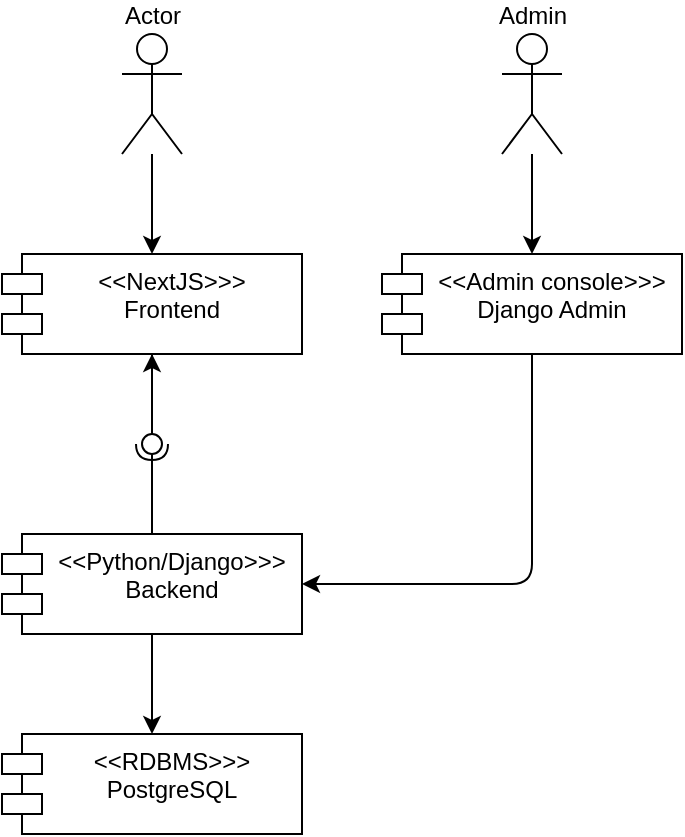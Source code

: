 <mxfile version="24.1.0" type="device" pages="3">
  <diagram id="ngiz5FAq03lPU741cDY8" name="Architecture">
    <mxGraphModel dx="1114" dy="663" grid="1" gridSize="10" guides="1" tooltips="1" connect="1" arrows="1" fold="1" page="1" pageScale="1" pageWidth="850" pageHeight="1100" math="0" shadow="0">
      <root>
        <mxCell id="0" />
        <mxCell id="1" parent="0" />
        <mxCell id="2" value="&lt;&lt;NextJS&gt;&gt;&gt;&#xa;Frontend" style="shape=module;align=left;spacingLeft=20;align=center;verticalAlign=top;" parent="1" vertex="1">
          <mxGeometry x="330" y="320" width="150" height="50" as="geometry" />
        </mxCell>
        <mxCell id="5" style="edgeStyle=none;html=1;" parent="1" source="3" target="4" edge="1">
          <mxGeometry relative="1" as="geometry" />
        </mxCell>
        <mxCell id="17" value="" style="edgeStyle=none;html=1;" parent="1" source="3" target="2" edge="1">
          <mxGeometry relative="1" as="geometry" />
        </mxCell>
        <mxCell id="3" value="&lt;&lt;Python/Django&gt;&gt;&gt;&#xa;Backend" style="shape=module;align=left;spacingLeft=20;align=center;verticalAlign=top;" parent="1" vertex="1">
          <mxGeometry x="330" y="460" width="150" height="50" as="geometry" />
        </mxCell>
        <mxCell id="4" value="&lt;&lt;RDBMS&gt;&gt;&gt;&#xa;PostgreSQL" style="shape=module;align=left;spacingLeft=20;align=center;verticalAlign=top;" parent="1" vertex="1">
          <mxGeometry x="330" y="560" width="150" height="50" as="geometry" />
        </mxCell>
        <mxCell id="8" style="edgeStyle=none;html=1;entryX=0.5;entryY=0;entryDx=0;entryDy=0;" parent="1" source="7" target="2" edge="1">
          <mxGeometry relative="1" as="geometry" />
        </mxCell>
        <mxCell id="7" value="Actor" style="shape=umlActor;verticalLabelPosition=top;verticalAlign=bottom;html=1;labelPosition=center;align=center;" parent="1" vertex="1">
          <mxGeometry x="390" y="210" width="30" height="60" as="geometry" />
        </mxCell>
        <mxCell id="10" style="edgeStyle=orthogonalEdgeStyle;html=1;entryX=0.5;entryY=0;entryDx=0;entryDy=0;" parent="1" source="9" target="12" edge="1">
          <mxGeometry relative="1" as="geometry">
            <mxPoint x="550" y="370" as="targetPoint" />
          </mxGeometry>
        </mxCell>
        <mxCell id="9" value="Admin" style="shape=umlActor;verticalLabelPosition=top;verticalAlign=bottom;html=1;labelPosition=center;align=center;" parent="1" vertex="1">
          <mxGeometry x="580" y="210" width="30" height="60" as="geometry" />
        </mxCell>
        <mxCell id="13" style="edgeStyle=orthogonalEdgeStyle;html=1;entryX=1;entryY=0.5;entryDx=0;entryDy=0;exitX=0.5;exitY=1;exitDx=0;exitDy=0;" parent="1" source="12" target="3" edge="1">
          <mxGeometry relative="1" as="geometry" />
        </mxCell>
        <mxCell id="12" value="&lt;&lt;Admin console&gt;&gt;&gt;&#xa;Django Admin" style="shape=module;align=left;spacingLeft=20;align=center;verticalAlign=top;" parent="1" vertex="1">
          <mxGeometry x="520" y="320" width="150" height="50" as="geometry" />
        </mxCell>
        <mxCell id="14" value="" style="rounded=0;orthogonalLoop=1;jettySize=auto;html=1;endArrow=none;endFill=0;sketch=0;sourcePerimeterSpacing=0;targetPerimeterSpacing=0;exitX=0.5;exitY=1;exitDx=0;exitDy=0;" parent="1" source="2" target="16" edge="1">
          <mxGeometry relative="1" as="geometry">
            <mxPoint x="430" y="435" as="sourcePoint" />
          </mxGeometry>
        </mxCell>
        <mxCell id="15" value="" style="rounded=0;orthogonalLoop=1;jettySize=auto;html=1;endArrow=halfCircle;endFill=0;entryX=0.5;entryY=0.5;endSize=6;strokeWidth=1;sketch=0;exitX=0.5;exitY=0;exitDx=0;exitDy=0;" parent="1" source="3" target="16" edge="1">
          <mxGeometry relative="1" as="geometry">
            <mxPoint x="470" y="435" as="sourcePoint" />
          </mxGeometry>
        </mxCell>
        <mxCell id="16" value="" style="ellipse;whiteSpace=wrap;html=1;align=center;aspect=fixed;resizable=0;points=[];outlineConnect=0;sketch=0;" parent="1" vertex="1">
          <mxGeometry x="400" y="410" width="10" height="10" as="geometry" />
        </mxCell>
      </root>
    </mxGraphModel>
  </diagram>
  <diagram id="CPc_6eoj7wbYRA41_Fh4" name="BPMN">
    <mxGraphModel dx="1066" dy="591" grid="1" gridSize="10" guides="1" tooltips="1" connect="1" arrows="1" fold="1" page="1" pageScale="1" pageWidth="1169" pageHeight="827" math="0" shadow="0">
      <root>
        <mxCell id="0" />
        <mxCell id="1" parent="0" />
        <mxCell id="n_MsddosQj3UE_YR2wtR-8" value="Processus Projet" style="swimlane;html=1;childLayout=stackLayout;resizeParent=1;resizeParentMax=0;horizontal=1;startSize=20;horizontalStack=0;whiteSpace=wrap;" parent="1" vertex="1">
          <mxGeometry x="40" y="20" width="800" height="380" as="geometry" />
        </mxCell>
        <mxCell id="n_MsddosQj3UE_YR2wtR-9" value="Partenaire" style="swimlane;html=1;startSize=20;horizontal=0;" parent="n_MsddosQj3UE_YR2wtR-8" vertex="1">
          <mxGeometry y="20" width="800" height="120" as="geometry" />
        </mxCell>
        <mxCell id="n_MsddosQj3UE_YR2wtR-5" value="" style="points=[[0.145,0.145,0],[0.5,0,0],[0.855,0.145,0],[1,0.5,0],[0.855,0.855,0],[0.5,1,0],[0.145,0.855,0],[0,0.5,0]];shape=mxgraph.bpmn.event;html=1;verticalLabelPosition=bottom;labelBackgroundColor=#ffffff;verticalAlign=top;align=center;perimeter=ellipsePerimeter;outlineConnect=0;aspect=fixed;outline=standard;symbol=general;" parent="n_MsddosQj3UE_YR2wtR-9" vertex="1">
          <mxGeometry x="40" y="49" width="30" height="30" as="geometry" />
        </mxCell>
        <mxCell id="n_MsddosQj3UE_YR2wtR-6" value="Créer un compte" style="points=[[0.25,0,0],[0.5,0,0],[0.75,0,0],[1,0.25,0],[1,0.5,0],[1,0.75,0],[0.75,1,0],[0.5,1,0],[0.25,1,0],[0,0.75,0],[0,0.5,0],[0,0.25,0]];shape=mxgraph.bpmn.task;whiteSpace=wrap;rectStyle=rounded;size=10;html=1;taskMarker=abstract;" parent="n_MsddosQj3UE_YR2wtR-9" vertex="1">
          <mxGeometry x="90" y="39" width="80" height="50" as="geometry" />
        </mxCell>
        <mxCell id="n_MsddosQj3UE_YR2wtR-7" style="edgeStyle=none;html=1;entryX=0;entryY=0.5;entryDx=0;entryDy=0;entryPerimeter=0;" parent="n_MsddosQj3UE_YR2wtR-9" source="n_MsddosQj3UE_YR2wtR-5" target="n_MsddosQj3UE_YR2wtR-6" edge="1">
          <mxGeometry relative="1" as="geometry" />
        </mxCell>
        <mxCell id="n_MsddosQj3UE_YR2wtR-13" value="Renseigner le profil" style="points=[[0.25,0,0],[0.5,0,0],[0.75,0,0],[1,0.25,0],[1,0.5,0],[1,0.75,0],[0.75,1,0],[0.5,1,0],[0.25,1,0],[0,0.75,0],[0,0.5,0],[0,0.25,0]];shape=mxgraph.bpmn.task;whiteSpace=wrap;rectStyle=rounded;size=10;html=1;taskMarker=abstract;" parent="n_MsddosQj3UE_YR2wtR-9" vertex="1">
          <mxGeometry x="200" y="39" width="80" height="50" as="geometry" />
        </mxCell>
        <mxCell id="n_MsddosQj3UE_YR2wtR-14" value="" style="edgeStyle=none;html=1;" parent="n_MsddosQj3UE_YR2wtR-9" source="n_MsddosQj3UE_YR2wtR-6" target="n_MsddosQj3UE_YR2wtR-13" edge="1">
          <mxGeometry relative="1" as="geometry" />
        </mxCell>
        <mxCell id="n_MsddosQj3UE_YR2wtR-17" value="Créer et valider un projet" style="points=[[0.25,0,0],[0.5,0,0],[0.75,0,0],[1,0.25,0],[1,0.5,0],[1,0.75,0],[0.75,1,0],[0.5,1,0],[0.25,1,0],[0,0.75,0],[0,0.5,0],[0,0.25,0]];shape=mxgraph.bpmn.task;whiteSpace=wrap;rectStyle=rounded;size=10;html=1;taskMarker=abstract;" parent="n_MsddosQj3UE_YR2wtR-9" vertex="1">
          <mxGeometry x="320" y="39" width="80" height="50" as="geometry" />
        </mxCell>
        <mxCell id="n_MsddosQj3UE_YR2wtR-18" value="" style="edgeStyle=none;html=1;" parent="n_MsddosQj3UE_YR2wtR-9" target="n_MsddosQj3UE_YR2wtR-17" edge="1">
          <mxGeometry relative="1" as="geometry">
            <mxPoint x="280" y="64" as="sourcePoint" />
          </mxGeometry>
        </mxCell>
        <mxCell id="Wr1dtMVGlWVq8GFTovtq-48" value="Examiner le Devis" style="points=[[0.25,0,0],[0.5,0,0],[0.75,0,0],[1,0.25,0],[1,0.5,0],[1,0.75,0],[0.75,1,0],[0.5,1,0],[0.25,1,0],[0,0.75,0],[0,0.5,0],[0,0.25,0]];shape=mxgraph.bpmn.task;whiteSpace=wrap;rectStyle=rounded;size=10;html=1;taskMarker=abstract;" parent="n_MsddosQj3UE_YR2wtR-9" vertex="1">
          <mxGeometry x="440" y="39" width="80" height="50" as="geometry" />
        </mxCell>
        <mxCell id="Wr1dtMVGlWVq8GFTovtq-50" value="Singer la commande" style="points=[[0.25,0,0],[0.5,0,0],[0.75,0,0],[1,0.25,0],[1,0.5,0],[1,0.75,0],[0.75,1,0],[0.5,1,0],[0.25,1,0],[0,0.75,0],[0,0.5,0],[0,0.25,0]];shape=mxgraph.bpmn.task;whiteSpace=wrap;rectStyle=rounded;size=10;html=1;taskMarker=abstract;" parent="n_MsddosQj3UE_YR2wtR-9" vertex="1">
          <mxGeometry x="580" y="39" width="80" height="50" as="geometry" />
        </mxCell>
        <mxCell id="Wr1dtMVGlWVq8GFTovtq-51" value="" style="edgeStyle=orthogonalEdgeStyle;rounded=0;orthogonalLoop=1;jettySize=auto;html=1;" parent="n_MsddosQj3UE_YR2wtR-9" source="Wr1dtMVGlWVq8GFTovtq-48" target="Wr1dtMVGlWVq8GFTovtq-50" edge="1">
          <mxGeometry relative="1" as="geometry" />
        </mxCell>
        <mxCell id="n_MsddosQj3UE_YR2wtR-10" value="Encadrant" style="swimlane;html=1;startSize=20;horizontal=0;" parent="n_MsddosQj3UE_YR2wtR-8" vertex="1">
          <mxGeometry y="140" width="800" height="120" as="geometry" />
        </mxCell>
        <mxCell id="Wr1dtMVGlWVq8GFTovtq-44" value="48H" style="points=[[0.145,0.145,0],[0.5,0,0],[0.855,0.145,0],[1,0.5,0],[0.855,0.855,0],[0.5,1,0],[0.145,0.855,0],[0,0.5,0]];shape=mxgraph.bpmn.event;html=1;verticalLabelPosition=bottom;labelBackgroundColor=#ffffff;verticalAlign=top;align=center;perimeter=ellipsePerimeter;outlineConnect=0;aspect=fixed;outline=catching;symbol=timer;" parent="n_MsddosQj3UE_YR2wtR-10" vertex="1">
          <mxGeometry x="290" y="50" width="20" height="20" as="geometry" />
        </mxCell>
        <mxCell id="Wr1dtMVGlWVq8GFTovtq-45" value="Proposer un Devis" style="points=[[0.25,0,0],[0.5,0,0],[0.75,0,0],[1,0.25,0],[1,0.5,0],[1,0.75,0],[0.75,1,0],[0.5,1,0],[0.25,1,0],[0,0.75,0],[0,0.5,0],[0,0.25,0]];shape=mxgraph.bpmn.task;whiteSpace=wrap;rectStyle=rounded;size=10;html=1;taskMarker=abstract;" parent="n_MsddosQj3UE_YR2wtR-10" vertex="1">
          <mxGeometry x="440" y="40" width="80" height="50" as="geometry" />
        </mxCell>
        <mxCell id="Wr1dtMVGlWVq8GFTovtq-53" value="Affection des apprenants" style="points=[[0.25,0,0],[0.5,0,0],[0.75,0,0],[1,0.25,0],[1,0.5,0],[1,0.75,0],[0.75,1,0],[0.5,1,0],[0.25,1,0],[0,0.75,0],[0,0.5,0],[0,0.25,0]];shape=mxgraph.bpmn.task;whiteSpace=wrap;rectStyle=rounded;size=10;html=1;taskMarker=abstract;" parent="n_MsddosQj3UE_YR2wtR-10" vertex="1">
          <mxGeometry x="580" y="40" width="80" height="50" as="geometry" />
        </mxCell>
        <mxCell id="n_MsddosQj3UE_YR2wtR-11" value="Apprenant" style="swimlane;html=1;startSize=20;horizontal=0;" parent="n_MsddosQj3UE_YR2wtR-8" vertex="1">
          <mxGeometry y="260" width="800" height="120" as="geometry" />
        </mxCell>
        <mxCell id="n_MsddosQj3UE_YR2wtR-22" value="Renseigner le profil" style="points=[[0.25,0,0],[0.5,0,0],[0.75,0,0],[1,0.25,0],[1,0.5,0],[1,0.75,0],[0.75,1,0],[0.5,1,0],[0.25,1,0],[0,0.75,0],[0,0.5,0],[0,0.25,0]];shape=mxgraph.bpmn.task;whiteSpace=wrap;rectStyle=rounded;size=10;html=1;taskMarker=abstract;" parent="n_MsddosQj3UE_YR2wtR-11" vertex="1">
          <mxGeometry x="580" y="35" width="80" height="50" as="geometry" />
        </mxCell>
        <mxCell id="n_MsddosQj3UE_YR2wtR-20" value="Créer un compte" style="points=[[0.25,0,0],[0.5,0,0],[0.75,0,0],[1,0.25,0],[1,0.5,0],[1,0.75,0],[0.75,1,0],[0.5,1,0],[0.25,1,0],[0,0.75,0],[0,0.5,0],[0,0.25,0]];shape=mxgraph.bpmn.task;whiteSpace=wrap;rectStyle=rounded;size=10;html=1;taskMarker=abstract;" parent="n_MsddosQj3UE_YR2wtR-11" vertex="1">
          <mxGeometry x="440" y="35" width="80" height="50" as="geometry" />
        </mxCell>
        <mxCell id="n_MsddosQj3UE_YR2wtR-23" value="" style="edgeStyle=none;html=1;" parent="n_MsddosQj3UE_YR2wtR-11" source="n_MsddosQj3UE_YR2wtR-20" target="n_MsddosQj3UE_YR2wtR-22" edge="1">
          <mxGeometry relative="1" as="geometry" />
        </mxCell>
        <mxCell id="n_MsddosQj3UE_YR2wtR-19" value="" style="points=[[0.145,0.145,0],[0.5,0,0],[0.855,0.145,0],[1,0.5,0],[0.855,0.855,0],[0.5,1,0],[0.145,0.855,0],[0,0.5,0]];shape=mxgraph.bpmn.event;html=1;verticalLabelPosition=bottom;labelBackgroundColor=#ffffff;verticalAlign=top;align=center;perimeter=ellipsePerimeter;outlineConnect=0;aspect=fixed;outline=standard;symbol=general;" parent="n_MsddosQj3UE_YR2wtR-11" vertex="1">
          <mxGeometry x="360" y="45" width="30" height="30" as="geometry" />
        </mxCell>
        <mxCell id="n_MsddosQj3UE_YR2wtR-21" style="edgeStyle=none;html=1;entryX=0;entryY=0.5;entryDx=0;entryDy=0;entryPerimeter=0;" parent="n_MsddosQj3UE_YR2wtR-11" source="n_MsddosQj3UE_YR2wtR-19" target="n_MsddosQj3UE_YR2wtR-20" edge="1">
          <mxGeometry relative="1" as="geometry" />
        </mxCell>
        <mxCell id="Wr1dtMVGlWVq8GFTovtq-60" value="Es que l&#39;apprenant a le droit&amp;nbsp;&lt;div&gt;de choisir le projet sur lequel il travail ?&lt;/div&gt;" style="text;html=1;align=center;verticalAlign=middle;resizable=0;points=[];autosize=1;strokeColor=none;fillColor=none;" parent="n_MsddosQj3UE_YR2wtR-11" vertex="1">
          <mxGeometry x="90" y="20" width="230" height="40" as="geometry" />
        </mxCell>
        <mxCell id="Wr1dtMVGlWVq8GFTovtq-49" value="" style="edgeStyle=orthogonalEdgeStyle;rounded=0;orthogonalLoop=1;jettySize=auto;html=1;" parent="n_MsddosQj3UE_YR2wtR-8" source="Wr1dtMVGlWVq8GFTovtq-45" target="Wr1dtMVGlWVq8GFTovtq-48" edge="1">
          <mxGeometry relative="1" as="geometry" />
        </mxCell>
        <mxCell id="Wr1dtMVGlWVq8GFTovtq-52" value="Autres devis&amp;nbsp;&lt;div&gt;pour comparaison&lt;/div&gt;" style="edgeStyle=orthogonalEdgeStyle;rounded=0;orthogonalLoop=1;jettySize=auto;html=1;entryX=0.75;entryY=0;entryDx=0;entryDy=0;entryPerimeter=0;exitX=0.75;exitY=1;exitDx=0;exitDy=0;exitPerimeter=0;align=left;" parent="n_MsddosQj3UE_YR2wtR-8" source="Wr1dtMVGlWVq8GFTovtq-48" target="Wr1dtMVGlWVq8GFTovtq-45" edge="1">
          <mxGeometry x="0.437" y="10" relative="1" as="geometry">
            <mxPoint as="offset" />
          </mxGeometry>
        </mxCell>
        <mxCell id="Wr1dtMVGlWVq8GFTovtq-54" value="" style="edgeStyle=orthogonalEdgeStyle;rounded=0;orthogonalLoop=1;jettySize=auto;html=1;" parent="n_MsddosQj3UE_YR2wtR-8" source="Wr1dtMVGlWVq8GFTovtq-50" target="Wr1dtMVGlWVq8GFTovtq-53" edge="1">
          <mxGeometry relative="1" as="geometry" />
        </mxCell>
        <mxCell id="Wr1dtMVGlWVq8GFTovtq-57" style="edgeStyle=orthogonalEdgeStyle;rounded=0;orthogonalLoop=1;jettySize=auto;html=1;entryX=0.5;entryY=1;entryDx=0;entryDy=0;entryPerimeter=0;" parent="n_MsddosQj3UE_YR2wtR-8" source="n_MsddosQj3UE_YR2wtR-22" target="Wr1dtMVGlWVq8GFTovtq-53" edge="1">
          <mxGeometry relative="1" as="geometry" />
        </mxCell>
        <mxCell id="Qacf6nXfVp3i9EPjwDTm-1" value="&lt;span data-teams=&quot;true&quot;&gt;Pour les annonces, c’est plus simple, le client saisit son annonce puis la publie. Celle-ci arrive dans un tableau annonce (écran admin), que l’encadrant relie et la publie sur la plateforme.&lt;/span&gt;&lt;div&gt;&lt;span data-teams=&quot;true&quot;&gt;&lt;br&gt;&lt;/span&gt;&lt;/div&gt;&lt;div&gt;&lt;span data-teams=&quot;true&quot;&gt;Soit l’apprenant a souscrit à une formation 4 ou 8 mois directement, l’annonce n’est visible qu’à 3 ou 7 mois. C’est à ce moment là qu’il pourra postuler afin qu’il ne soit pas tenté d’abandonner la formation.&lt;br&gt;&lt;br&gt;&lt;br&gt;Soit l’apprenant souhaite une POE (I/C), il ne pourra postuler qu’aux annonces proposant ce dispositif. L’entreprise partenaire reçoit une notification puis inscrit cet apprenant sur le portail France travail. Si FT accepte, il finance la formation puis versera une subvention à l’entreprise une fois qu’elle aura embauché l’apprenant (pour cdi, cdd, apprentissage, etc …). L’apprenant ne verra les projets qu’une fois la validation de FT.&lt;br&gt;&lt;br&gt;&lt;br&gt;Ou bien l’entreprise partenaire embauche l’apprenant et sollicite un AFEST (dispositif de formation) prise en charge par FT. &amp;nbsp;Pareil, L’apprenant ne verra les projets qu’une fois la validation de FT.&lt;br&gt;&lt;br&gt;&lt;br&gt;Il faut noter que dans les 3 cas, l’entreprise partenaire a la visibilité sur les profils et peut elle même sélectionner les apprenants à former …&lt;/span&gt;&lt;/div&gt;" style="text;whiteSpace=wrap;html=1;" parent="1" vertex="1">
          <mxGeometry x="1190" y="440" width="560" height="300" as="geometry" />
        </mxCell>
        <mxCell id="Wr1dtMVGlWVq8GFTovtq-46" value="" style="edgeStyle=orthogonalEdgeStyle;rounded=0;orthogonalLoop=1;jettySize=auto;html=1;" parent="1" source="Wr1dtMVGlWVq8GFTovtq-42" target="Wr1dtMVGlWVq8GFTovtq-45" edge="1">
          <mxGeometry relative="1" as="geometry" />
        </mxCell>
        <mxCell id="Wr1dtMVGlWVq8GFTovtq-42" value="Contacter le et Qualifer le client&amp;nbsp;" style="points=[[0.25,0,0],[0.5,0,0],[0.75,0,0],[1,0.25,0],[1,0.5,0],[1,0.75,0],[0.75,1,0],[0.5,1,0],[0.25,1,0],[0,0.75,0],[0,0.5,0],[0,0.25,0]];shape=mxgraph.bpmn.task;whiteSpace=wrap;rectStyle=rounded;size=10;html=1;taskMarker=abstract;" parent="1" vertex="1">
          <mxGeometry x="360" y="200" width="80" height="50" as="geometry" />
        </mxCell>
        <mxCell id="Wr1dtMVGlWVq8GFTovtq-43" value="" style="edgeStyle=orthogonalEdgeStyle;rounded=0;orthogonalLoop=1;jettySize=auto;html=1;" parent="1" source="n_MsddosQj3UE_YR2wtR-17" target="Wr1dtMVGlWVq8GFTovtq-42" edge="1">
          <mxGeometry relative="1" as="geometry" />
        </mxCell>
        <mxCell id="Wr1dtMVGlWVq8GFTovtq-58" value="Réalisation du projet" style="points=[[0.25,0,0],[0.5,0,0],[0.75,0,0],[1,0.25,0],[1,0.5,0],[1,0.75,0],[0.75,1,0],[0.5,1,0],[0.25,1,0],[0,0.75,0],[0,0.5,0],[0,0.25,0]];shape=mxgraph.bpmn.task;whiteSpace=wrap;rectStyle=rounded;size=10;html=1;taskMarker=abstract;" parent="1" vertex="1">
          <mxGeometry x="740" y="200" width="80" height="50" as="geometry" />
        </mxCell>
        <mxCell id="Wr1dtMVGlWVq8GFTovtq-59" value="" style="edgeStyle=orthogonalEdgeStyle;rounded=0;orthogonalLoop=1;jettySize=auto;html=1;" parent="1" source="Wr1dtMVGlWVq8GFTovtq-53" target="Wr1dtMVGlWVq8GFTovtq-58" edge="1">
          <mxGeometry relative="1" as="geometry" />
        </mxCell>
        <mxCell id="Wr1dtMVGlWVq8GFTovtq-62" value="Processus Annonces" style="swimlane;html=1;childLayout=stackLayout;resizeParent=1;resizeParentMax=0;horizontal=1;startSize=20;horizontalStack=0;whiteSpace=wrap;" parent="1" vertex="1">
          <mxGeometry x="40" y="420" width="1000" height="380" as="geometry" />
        </mxCell>
        <mxCell id="Wr1dtMVGlWVq8GFTovtq-63" value="Partenaire" style="swimlane;html=1;startSize=20;horizontal=0;" parent="Wr1dtMVGlWVq8GFTovtq-62" vertex="1">
          <mxGeometry y="20" width="1000" height="120" as="geometry" />
        </mxCell>
        <mxCell id="Wr1dtMVGlWVq8GFTovtq-64" value="" style="points=[[0.145,0.145,0],[0.5,0,0],[0.855,0.145,0],[1,0.5,0],[0.855,0.855,0],[0.5,1,0],[0.145,0.855,0],[0,0.5,0]];shape=mxgraph.bpmn.event;html=1;verticalLabelPosition=bottom;labelBackgroundColor=#ffffff;verticalAlign=top;align=center;perimeter=ellipsePerimeter;outlineConnect=0;aspect=fixed;outline=standard;symbol=general;" parent="Wr1dtMVGlWVq8GFTovtq-63" vertex="1">
          <mxGeometry x="40" y="19" width="30" height="30" as="geometry" />
        </mxCell>
        <mxCell id="Wr1dtMVGlWVq8GFTovtq-65" value="Créer un compte" style="points=[[0.25,0,0],[0.5,0,0],[0.75,0,0],[1,0.25,0],[1,0.5,0],[1,0.75,0],[0.75,1,0],[0.5,1,0],[0.25,1,0],[0,0.75,0],[0,0.5,0],[0,0.25,0]];shape=mxgraph.bpmn.task;whiteSpace=wrap;rectStyle=rounded;size=10;html=1;taskMarker=abstract;" parent="Wr1dtMVGlWVq8GFTovtq-63" vertex="1">
          <mxGeometry x="90" y="9" width="80" height="50" as="geometry" />
        </mxCell>
        <mxCell id="Wr1dtMVGlWVq8GFTovtq-66" style="edgeStyle=none;html=1;entryX=0;entryY=0.5;entryDx=0;entryDy=0;entryPerimeter=0;" parent="Wr1dtMVGlWVq8GFTovtq-63" source="Wr1dtMVGlWVq8GFTovtq-64" target="Wr1dtMVGlWVq8GFTovtq-65" edge="1">
          <mxGeometry relative="1" as="geometry" />
        </mxCell>
        <mxCell id="Wr1dtMVGlWVq8GFTovtq-67" value="Renseigner le profil" style="points=[[0.25,0,0],[0.5,0,0],[0.75,0,0],[1,0.25,0],[1,0.5,0],[1,0.75,0],[0.75,1,0],[0.5,1,0],[0.25,1,0],[0,0.75,0],[0,0.5,0],[0,0.25,0]];shape=mxgraph.bpmn.task;whiteSpace=wrap;rectStyle=rounded;size=10;html=1;taskMarker=abstract;" parent="Wr1dtMVGlWVq8GFTovtq-63" vertex="1">
          <mxGeometry x="200" y="9" width="80" height="50" as="geometry" />
        </mxCell>
        <mxCell id="Wr1dtMVGlWVq8GFTovtq-68" value="" style="edgeStyle=none;html=1;" parent="Wr1dtMVGlWVq8GFTovtq-63" source="Wr1dtMVGlWVq8GFTovtq-65" target="Wr1dtMVGlWVq8GFTovtq-67" edge="1">
          <mxGeometry relative="1" as="geometry" />
        </mxCell>
        <mxCell id="Wr1dtMVGlWVq8GFTovtq-70" value="" style="edgeStyle=none;html=1;exitX=1;exitY=0.5;exitDx=0;exitDy=0;exitPerimeter=0;" parent="Wr1dtMVGlWVq8GFTovtq-63" source="Wr1dtMVGlWVq8GFTovtq-67" target="Wr1dtMVGlWVq8GFTovtq-69" edge="1">
          <mxGeometry relative="1" as="geometry">
            <mxPoint x="280" y="54" as="sourcePoint" />
          </mxGeometry>
        </mxCell>
        <mxCell id="Wr1dtMVGlWVq8GFTovtq-100" value="&lt;div&gt;Inscription France Travail&lt;/div&gt;" style="points=[[0.25,0,0],[0.5,0,0],[0.75,0,0],[1,0.25,0],[1,0.5,0],[1,0.75,0],[0.75,1,0],[0.5,1,0],[0.25,1,0],[0,0.75,0],[0,0.5,0],[0,0.25,0]];shape=mxgraph.bpmn.task;whiteSpace=wrap;rectStyle=rounded;size=10;html=1;taskMarker=abstract;" parent="Wr1dtMVGlWVq8GFTovtq-63" vertex="1">
          <mxGeometry x="640" y="9" width="80" height="50" as="geometry" />
        </mxCell>
        <mxCell id="Wr1dtMVGlWVq8GFTovtq-69" value="Saisir ue annonce" style="points=[[0.25,0,0],[0.5,0,0],[0.75,0,0],[1,0.25,0],[1,0.5,0],[1,0.75,0],[0.75,1,0],[0.5,1,0],[0.25,1,0],[0,0.75,0],[0,0.5,0],[0,0.25,0]];shape=mxgraph.bpmn.task;whiteSpace=wrap;rectStyle=rounded;size=10;html=1;taskMarker=abstract;" parent="Wr1dtMVGlWVq8GFTovtq-63" vertex="1">
          <mxGeometry x="390" y="9" width="80" height="50" as="geometry" />
        </mxCell>
        <mxCell id="Wr1dtMVGlWVq8GFTovtq-104" value="Consulter les profils" style="points=[[0.25,0,0],[0.5,0,0],[0.75,0,0],[1,0.25,0],[1,0.5,0],[1,0.75,0],[0.75,1,0],[0.5,1,0],[0.25,1,0],[0,0.75,0],[0,0.5,0],[0,0.25,0]];shape=mxgraph.bpmn.task;whiteSpace=wrap;rectStyle=rounded;size=10;html=1;taskMarker=abstract;" parent="Wr1dtMVGlWVq8GFTovtq-63" vertex="1">
          <mxGeometry x="280" y="59" width="80" height="50" as="geometry" />
        </mxCell>
        <mxCell id="Wr1dtMVGlWVq8GFTovtq-105" value="" style="edgeStyle=orthogonalEdgeStyle;rounded=0;orthogonalLoop=1;jettySize=auto;html=1;exitX=0.5;exitY=1;exitDx=0;exitDy=0;exitPerimeter=0;entryX=0;entryY=0.5;entryDx=0;entryDy=0;entryPerimeter=0;" parent="Wr1dtMVGlWVq8GFTovtq-63" source="Wr1dtMVGlWVq8GFTovtq-67" target="Wr1dtMVGlWVq8GFTovtq-104" edge="1">
          <mxGeometry relative="1" as="geometry" />
        </mxCell>
        <mxCell id="Wr1dtMVGlWVq8GFTovtq-74" value="Encadrant" style="swimlane;html=1;startSize=20;horizontal=0;" parent="Wr1dtMVGlWVq8GFTovtq-62" vertex="1">
          <mxGeometry y="140" width="1000" height="120" as="geometry" />
        </mxCell>
        <mxCell id="Wr1dtMVGlWVq8GFTovtq-90" value="Revue et Validation" style="points=[[0.25,0,0],[0.5,0,0],[0.75,0,0],[1,0.25,0],[1,0.5,0],[1,0.75,0],[0.75,1,0],[0.5,1,0],[0.25,1,0],[0,0.75,0],[0,0.5,0],[0,0.25,0]];shape=mxgraph.bpmn.task;whiteSpace=wrap;rectStyle=rounded;size=10;html=1;taskMarker=abstract;" parent="Wr1dtMVGlWVq8GFTovtq-74" vertex="1">
          <mxGeometry x="390" y="40" width="80" height="50" as="geometry" />
        </mxCell>
        <mxCell id="Wr1dtMVGlWVq8GFTovtq-78" value="Apprenant" style="swimlane;html=1;startSize=20;horizontal=0;" parent="Wr1dtMVGlWVq8GFTovtq-62" vertex="1">
          <mxGeometry y="260" width="1000" height="120" as="geometry" />
        </mxCell>
        <mxCell id="Wr1dtMVGlWVq8GFTovtq-79" value="Souscription à une formation" style="points=[[0.25,0,0],[0.5,0,0],[0.75,0,0],[1,0.25,0],[1,0.5,0],[1,0.75,0],[0.75,1,0],[0.5,1,0],[0.25,1,0],[0,0.75,0],[0,0.5,0],[0,0.25,0]];shape=mxgraph.bpmn.task;whiteSpace=wrap;rectStyle=rounded;size=10;html=1;taskMarker=abstract;" parent="Wr1dtMVGlWVq8GFTovtq-78" vertex="1">
          <mxGeometry x="390" y="35" width="80" height="50" as="geometry" />
        </mxCell>
        <mxCell id="Wr1dtMVGlWVq8GFTovtq-80" value="Créer un compte" style="points=[[0.25,0,0],[0.5,0,0],[0.75,0,0],[1,0.25,0],[1,0.5,0],[1,0.75,0],[0.75,1,0],[0.5,1,0],[0.25,1,0],[0,0.75,0],[0,0.5,0],[0,0.25,0]];shape=mxgraph.bpmn.task;whiteSpace=wrap;rectStyle=rounded;size=10;html=1;taskMarker=abstract;" parent="Wr1dtMVGlWVq8GFTovtq-78" vertex="1">
          <mxGeometry x="160" y="35" width="80" height="50" as="geometry" />
        </mxCell>
        <mxCell id="Wr1dtMVGlWVq8GFTovtq-81" value="" style="edgeStyle=none;html=1;" parent="Wr1dtMVGlWVq8GFTovtq-78" source="Wr1dtMVGlWVq8GFTovtq-106" target="Wr1dtMVGlWVq8GFTovtq-79" edge="1">
          <mxGeometry relative="1" as="geometry" />
        </mxCell>
        <mxCell id="Wr1dtMVGlWVq8GFTovtq-82" value="" style="points=[[0.145,0.145,0],[0.5,0,0],[0.855,0.145,0],[1,0.5,0],[0.855,0.855,0],[0.5,1,0],[0.145,0.855,0],[0,0.5,0]];shape=mxgraph.bpmn.event;html=1;verticalLabelPosition=bottom;labelBackgroundColor=#ffffff;verticalAlign=top;align=center;perimeter=ellipsePerimeter;outlineConnect=0;aspect=fixed;outline=standard;symbol=general;" parent="Wr1dtMVGlWVq8GFTovtq-78" vertex="1">
          <mxGeometry x="100" y="45" width="30" height="30" as="geometry" />
        </mxCell>
        <mxCell id="Wr1dtMVGlWVq8GFTovtq-83" style="edgeStyle=none;html=1;entryX=0;entryY=0.5;entryDx=0;entryDy=0;entryPerimeter=0;" parent="Wr1dtMVGlWVq8GFTovtq-78" source="Wr1dtMVGlWVq8GFTovtq-82" target="Wr1dtMVGlWVq8GFTovtq-80" edge="1">
          <mxGeometry relative="1" as="geometry" />
        </mxCell>
        <mxCell id="Wr1dtMVGlWVq8GFTovtq-77" value="Consultation des annonce" style="points=[[0.25,0,0],[0.5,0,0],[0.75,0,0],[1,0.25,0],[1,0.5,0],[1,0.75,0],[0.75,1,0],[0.5,1,0],[0.25,1,0],[0,0.75,0],[0,0.5,0],[0,0.25,0]];shape=mxgraph.bpmn.task;whiteSpace=wrap;rectStyle=rounded;size=10;html=1;taskMarker=abstract;" parent="Wr1dtMVGlWVq8GFTovtq-78" vertex="1">
          <mxGeometry x="510" y="35" width="80" height="50" as="geometry" />
        </mxCell>
        <mxCell id="Wr1dtMVGlWVq8GFTovtq-88" style="edgeStyle=orthogonalEdgeStyle;rounded=0;orthogonalLoop=1;jettySize=auto;html=1;entryX=0;entryY=0.5;entryDx=0;entryDy=0;entryPerimeter=0;" parent="Wr1dtMVGlWVq8GFTovtq-78" source="Wr1dtMVGlWVq8GFTovtq-79" target="Wr1dtMVGlWVq8GFTovtq-77" edge="1">
          <mxGeometry relative="1" as="geometry" />
        </mxCell>
        <mxCell id="Wr1dtMVGlWVq8GFTovtq-94" value="3/7mois" style="points=[[0.145,0.145,0],[0.5,0,0],[0.855,0.145,0],[1,0.5,0],[0.855,0.855,0],[0.5,1,0],[0.145,0.855,0],[0,0.5,0]];shape=mxgraph.bpmn.event;html=1;verticalLabelPosition=bottom;labelBackgroundColor=#ffffff;verticalAlign=top;align=center;perimeter=ellipsePerimeter;outlineConnect=0;aspect=fixed;outline=catching;symbol=timer;" parent="Wr1dtMVGlWVq8GFTovtq-78" vertex="1">
          <mxGeometry x="480" y="65" width="20" height="20" as="geometry" />
        </mxCell>
        <mxCell id="Wr1dtMVGlWVq8GFTovtq-98" value="Postuler" style="points=[[0.25,0,0],[0.5,0,0],[0.75,0,0],[1,0.25,0],[1,0.5,0],[1,0.75,0],[0.75,1,0],[0.5,1,0],[0.25,1,0],[0,0.75,0],[0,0.5,0],[0,0.25,0]];shape=mxgraph.bpmn.task;whiteSpace=wrap;rectStyle=rounded;size=10;html=1;taskMarker=abstract;" parent="Wr1dtMVGlWVq8GFTovtq-78" vertex="1">
          <mxGeometry x="640" y="35" width="80" height="50" as="geometry" />
        </mxCell>
        <mxCell id="Wr1dtMVGlWVq8GFTovtq-99" value="" style="edgeStyle=orthogonalEdgeStyle;rounded=0;orthogonalLoop=1;jettySize=auto;html=1;" parent="Wr1dtMVGlWVq8GFTovtq-78" source="Wr1dtMVGlWVq8GFTovtq-77" target="Wr1dtMVGlWVq8GFTovtq-98" edge="1">
          <mxGeometry relative="1" as="geometry" />
        </mxCell>
        <mxCell id="Wr1dtMVGlWVq8GFTovtq-106" value="Mettre à jours le profil" style="points=[[0.25,0,0],[0.5,0,0],[0.75,0,0],[1,0.25,0],[1,0.5,0],[1,0.75,0],[0.75,1,0],[0.5,1,0],[0.25,1,0],[0,0.75,0],[0,0.5,0],[0,0.25,0]];shape=mxgraph.bpmn.task;whiteSpace=wrap;rectStyle=rounded;size=10;html=1;taskMarker=abstract;" parent="Wr1dtMVGlWVq8GFTovtq-78" vertex="1">
          <mxGeometry x="280" y="35" width="80" height="50" as="geometry" />
        </mxCell>
        <mxCell id="Wr1dtMVGlWVq8GFTovtq-107" value="" style="edgeStyle=orthogonalEdgeStyle;rounded=0;orthogonalLoop=1;jettySize=auto;html=1;" parent="Wr1dtMVGlWVq8GFTovtq-78" source="Wr1dtMVGlWVq8GFTovtq-80" target="Wr1dtMVGlWVq8GFTovtq-106" edge="1">
          <mxGeometry relative="1" as="geometry" />
        </mxCell>
        <mxCell id="Wr1dtMVGlWVq8GFTovtq-108" value="" style="edgeStyle=none;html=1;" parent="Wr1dtMVGlWVq8GFTovtq-78" source="Wr1dtMVGlWVq8GFTovtq-80" target="Wr1dtMVGlWVq8GFTovtq-106" edge="1">
          <mxGeometry relative="1" as="geometry">
            <mxPoint x="230" y="740" as="sourcePoint" />
            <mxPoint x="360" y="740" as="targetPoint" />
          </mxGeometry>
        </mxCell>
        <mxCell id="Wr1dtMVGlWVq8GFTovtq-110" value="Voir les projets" style="points=[[0.25,0,0],[0.5,0,0],[0.75,0,0],[1,0.25,0],[1,0.5,0],[1,0.75,0],[0.75,1,0],[0.5,1,0],[0.25,1,0],[0,0.75,0],[0,0.5,0],[0,0.25,0]];shape=mxgraph.bpmn.task;whiteSpace=wrap;rectStyle=rounded;size=10;html=1;taskMarker=abstract;" parent="Wr1dtMVGlWVq8GFTovtq-78" vertex="1">
          <mxGeometry x="800" y="35" width="80" height="50" as="geometry" />
        </mxCell>
        <mxCell id="Wr1dtMVGlWVq8GFTovtq-101" value="" style="edgeStyle=orthogonalEdgeStyle;rounded=0;orthogonalLoop=1;jettySize=auto;html=1;" parent="Wr1dtMVGlWVq8GFTovtq-62" source="Wr1dtMVGlWVq8GFTovtq-98" target="Wr1dtMVGlWVq8GFTovtq-100" edge="1">
          <mxGeometry relative="1" as="geometry" />
        </mxCell>
        <mxCell id="Wr1dtMVGlWVq8GFTovtq-91" value="" style="edgeStyle=orthogonalEdgeStyle;rounded=0;orthogonalLoop=1;jettySize=auto;html=1;" parent="Wr1dtMVGlWVq8GFTovtq-62" source="Wr1dtMVGlWVq8GFTovtq-69" target="Wr1dtMVGlWVq8GFTovtq-90" edge="1">
          <mxGeometry relative="1" as="geometry" />
        </mxCell>
        <mxCell id="Wr1dtMVGlWVq8GFTovtq-109" style="edgeStyle=orthogonalEdgeStyle;rounded=0;orthogonalLoop=1;jettySize=auto;html=1;" parent="Wr1dtMVGlWVq8GFTovtq-62" source="Wr1dtMVGlWVq8GFTovtq-104" target="Wr1dtMVGlWVq8GFTovtq-106" edge="1">
          <mxGeometry relative="1" as="geometry" />
        </mxCell>
        <mxCell id="Wr1dtMVGlWVq8GFTovtq-96" value="Publication des annonces" style="points=[[0.25,0,0],[0.5,0,0],[0.75,0,0],[1,0.25,0],[1,0.5,0],[1,0.75,0],[0.75,1,0],[0.5,1,0],[0.25,1,0],[0,0.75,0],[0,0.5,0],[0,0.25,0]];shape=mxgraph.bpmn.task;whiteSpace=wrap;rectStyle=rounded;size=10;html=1;taskMarker=abstract;" parent="1" vertex="1">
          <mxGeometry x="550" y="600" width="80" height="50" as="geometry" />
        </mxCell>
        <mxCell id="Wr1dtMVGlWVq8GFTovtq-97" value="" style="edgeStyle=orthogonalEdgeStyle;rounded=0;orthogonalLoop=1;jettySize=auto;html=1;" parent="1" source="Wr1dtMVGlWVq8GFTovtq-90" target="Wr1dtMVGlWVq8GFTovtq-96" edge="1">
          <mxGeometry relative="1" as="geometry" />
        </mxCell>
        <mxCell id="Wr1dtMVGlWVq8GFTovtq-95" style="edgeStyle=orthogonalEdgeStyle;rounded=0;orthogonalLoop=1;jettySize=auto;html=1;entryX=0.5;entryY=1;entryDx=0;entryDy=0;entryPerimeter=0;" parent="1" source="Wr1dtMVGlWVq8GFTovtq-77" target="Wr1dtMVGlWVq8GFTovtq-96" edge="1">
          <mxGeometry relative="1" as="geometry" />
        </mxCell>
        <mxCell id="Wr1dtMVGlWVq8GFTovtq-111" value="" style="edgeStyle=orthogonalEdgeStyle;rounded=0;orthogonalLoop=1;jettySize=auto;html=1;" parent="1" source="Wr1dtMVGlWVq8GFTovtq-102" target="Wr1dtMVGlWVq8GFTovtq-110" edge="1">
          <mxGeometry relative="1" as="geometry" />
        </mxCell>
        <mxCell id="Wr1dtMVGlWVq8GFTovtq-102" value="&lt;div&gt;Acceptation France travail&lt;/div&gt;" style="points=[[0.25,0,0],[0.5,0,0],[0.75,0,0],[1,0.25,0],[1,0.5,0],[1,0.75,0],[0.75,1,0],[0.5,1,0],[0.25,1,0],[0,0.75,0],[0,0.5,0],[0,0.25,0]];shape=mxgraph.bpmn.task;whiteSpace=wrap;rectStyle=rounded;size=10;html=1;taskMarker=abstract;" parent="1" vertex="1">
          <mxGeometry x="840" y="449" width="80" height="50" as="geometry" />
        </mxCell>
        <mxCell id="Wr1dtMVGlWVq8GFTovtq-103" value="" style="edgeStyle=orthogonalEdgeStyle;rounded=0;orthogonalLoop=1;jettySize=auto;html=1;" parent="1" source="Wr1dtMVGlWVq8GFTovtq-100" target="Wr1dtMVGlWVq8GFTovtq-102" edge="1">
          <mxGeometry relative="1" as="geometry" />
        </mxCell>
      </root>
    </mxGraphModel>
  </diagram>
  <diagram id="P8CHSZqBc_xrR7mQNMM7" name="Dev process">
    <mxGraphModel dx="1114" dy="663" grid="1" gridSize="10" guides="1" tooltips="1" connect="1" arrows="1" fold="1" page="1" pageScale="1" pageWidth="1169" pageHeight="827" math="0" shadow="0">
      <root>
        <mxCell id="0" />
        <mxCell id="1" parent="0" />
        <mxCell id="-saSSTwOgaSNBJ1hiF60-1" value="Pool" style="swimlane;html=1;childLayout=stackLayout;resizeParent=1;resizeParentMax=0;horizontal=0;startSize=20;horizontalStack=0;whiteSpace=wrap;" parent="1" vertex="1">
          <mxGeometry x="40" y="40" width="1040" height="520" as="geometry" />
        </mxCell>
        <mxCell id="-saSSTwOgaSNBJ1hiF60-2" value="Product Owner&lt;br&gt;&amp;nbsp;(Samir)" style="swimlane;html=1;startSize=40;horizontal=0;" parent="-saSSTwOgaSNBJ1hiF60-1" vertex="1">
          <mxGeometry x="20" width="1020" height="120" as="geometry" />
        </mxCell>
        <mxCell id="-saSSTwOgaSNBJ1hiF60-6" value="Create User Story" style="points=[[0.25,0,0],[0.5,0,0],[0.75,0,0],[1,0.25,0],[1,0.5,0],[1,0.75,0],[0.75,1,0],[0.5,1,0],[0.25,1,0],[0,0.75,0],[0,0.5,0],[0,0.25,0]];shape=mxgraph.bpmn.task;whiteSpace=wrap;rectStyle=rounded;size=10;html=1;taskMarker=abstract;" parent="-saSSTwOgaSNBJ1hiF60-2" vertex="1">
          <mxGeometry x="80" y="70" width="90" height="40" as="geometry" />
        </mxCell>
        <mxCell id="-saSSTwOgaSNBJ1hiF60-8" style="edgeStyle=none;html=1;entryX=0.5;entryY=0;entryDx=0;entryDy=0;entryPerimeter=0;" parent="-saSSTwOgaSNBJ1hiF60-2" source="-saSSTwOgaSNBJ1hiF60-7" target="-saSSTwOgaSNBJ1hiF60-6" edge="1">
          <mxGeometry relative="1" as="geometry" />
        </mxCell>
        <mxCell id="-saSSTwOgaSNBJ1hiF60-7" value="Start" style="points=[[0.145,0.145,0],[0.5,0,0],[0.855,0.145,0],[1,0.5,0],[0.855,0.855,0],[0.5,1,0],[0.145,0.855,0],[0,0.5,0]];shape=mxgraph.bpmn.event;html=1;verticalLabelPosition=middle;labelBackgroundColor=none;verticalAlign=middle;align=right;perimeter=ellipsePerimeter;outlineConnect=0;aspect=fixed;outline=standard;symbol=general;labelPosition=left;" parent="-saSSTwOgaSNBJ1hiF60-2" vertex="1">
          <mxGeometry x="110" y="20" width="30" height="30" as="geometry" />
        </mxCell>
        <mxCell id="-saSSTwOgaSNBJ1hiF60-46" value="End" style="points=[[0.145,0.145,0],[0.5,0,0],[0.855,0.145,0],[1,0.5,0],[0.855,0.855,0],[0.5,1,0],[0.145,0.855,0],[0,0.5,0]];shape=mxgraph.bpmn.event;html=1;verticalLabelPosition=middle;labelBackgroundColor=none;verticalAlign=middle;align=left;perimeter=ellipsePerimeter;outlineConnect=0;aspect=fixed;outline=end;symbol=terminate2;labelPosition=right;" parent="-saSSTwOgaSNBJ1hiF60-2" vertex="1">
          <mxGeometry x="910" y="10" width="30" height="30" as="geometry" />
        </mxCell>
        <mxCell id="-saSSTwOgaSNBJ1hiF60-48" style="edgeStyle=orthogonalEdgeStyle;html=1;entryX=0.5;entryY=1;entryDx=0;entryDy=0;entryPerimeter=0;startArrow=none;startFill=0;" parent="-saSSTwOgaSNBJ1hiF60-2" source="-saSSTwOgaSNBJ1hiF60-35" target="-saSSTwOgaSNBJ1hiF60-46" edge="1">
          <mxGeometry relative="1" as="geometry" />
        </mxCell>
        <mxCell id="-saSSTwOgaSNBJ1hiF60-35" value="Validate" style="points=[[0.25,0,0],[0.5,0,0],[0.75,0,0],[1,0.25,0],[1,0.5,0],[1,0.75,0],[0.75,1,0],[0.5,1,0],[0.25,1,0],[0,0.75,0],[0,0.5,0],[0,0.25,0]];shape=mxgraph.bpmn.task;whiteSpace=wrap;rectStyle=rounded;size=10;html=1;taskMarker=abstract;" parent="-saSSTwOgaSNBJ1hiF60-2" vertex="1">
          <mxGeometry x="870" y="60" width="110" height="40" as="geometry" />
        </mxCell>
        <mxCell id="-saSSTwOgaSNBJ1hiF60-3" value="Scrum master&lt;br&gt;(Ali)" style="swimlane;html=1;startSize=40;horizontal=0;" parent="-saSSTwOgaSNBJ1hiF60-1" vertex="1">
          <mxGeometry x="20" y="120" width="1020" height="160" as="geometry" />
        </mxCell>
        <mxCell id="-saSSTwOgaSNBJ1hiF60-11" value="Assign task to developer" style="points=[[0.25,0,0],[0.5,0,0],[0.75,0,0],[1,0.25,0],[1,0.5,0],[1,0.75,0],[0.75,1,0],[0.5,1,0],[0.25,1,0],[0,0.75,0],[0,0.5,0],[0,0.25,0]];shape=mxgraph.bpmn.task;whiteSpace=wrap;rectStyle=rounded;size=10;html=1;taskMarker=abstract;" parent="-saSSTwOgaSNBJ1hiF60-3" vertex="1">
          <mxGeometry x="80" y="100" width="90" height="40" as="geometry" />
        </mxCell>
        <mxCell id="-saSSTwOgaSNBJ1hiF60-25" style="edgeStyle=none;html=1;entryX=0;entryY=0.5;entryDx=0;entryDy=0;entryPerimeter=0;" parent="-saSSTwOgaSNBJ1hiF60-3" source="-saSSTwOgaSNBJ1hiF60-22" target="-saSSTwOgaSNBJ1hiF60-24" edge="1">
          <mxGeometry relative="1" as="geometry" />
        </mxCell>
        <mxCell id="-saSSTwOgaSNBJ1hiF60-22" value="Review&lt;br&gt;(Comments)" style="points=[[0.25,0,0],[0.5,0,0],[0.75,0,0],[1,0.25,0],[1,0.5,0],[1,0.75,0],[0.75,1,0],[0.5,1,0],[0.25,1,0],[0,0.75,0],[0,0.5,0],[0,0.25,0]];shape=mxgraph.bpmn.task;whiteSpace=wrap;rectStyle=rounded;size=10;html=1;taskMarker=abstract;" parent="-saSSTwOgaSNBJ1hiF60-3" vertex="1">
          <mxGeometry x="600" y="25" width="130" height="60" as="geometry" />
        </mxCell>
        <mxCell id="-saSSTwOgaSNBJ1hiF60-33" value="YES" style="edgeStyle=none;html=1;entryX=-0.039;entryY=0.509;entryDx=0;entryDy=0;entryPerimeter=0;" parent="-saSSTwOgaSNBJ1hiF60-3" source="-saSSTwOgaSNBJ1hiF60-24" target="-saSSTwOgaSNBJ1hiF60-32" edge="1">
          <mxGeometry relative="1" as="geometry" />
        </mxCell>
        <mxCell id="-saSSTwOgaSNBJ1hiF60-24" value="Approved" style="points=[[0.25,0.25,0],[0.5,0,0],[0.75,0.25,0],[1,0.5,0],[0.75,0.75,0],[0.5,1,0],[0.25,0.75,0],[0,0.5,0]];shape=mxgraph.bpmn.gateway2;html=1;verticalLabelPosition=top;labelBackgroundColor=none;verticalAlign=bottom;align=center;perimeter=rhombusPerimeter;outlineConnect=0;outline=none;symbol=none;labelPosition=center;" parent="-saSSTwOgaSNBJ1hiF60-3" vertex="1">
          <mxGeometry x="790" y="45" width="30" height="30" as="geometry" />
        </mxCell>
        <mxCell id="-saSSTwOgaSNBJ1hiF60-32" value="Merge &amp;amp; Deploy" style="points=[[0.25,0,0],[0.5,0,0],[0.75,0,0],[1,0.25,0],[1,0.5,0],[1,0.75,0],[0.75,1,0],[0.5,1,0],[0.25,1,0],[0,0.75,0],[0,0.5,0],[0,0.25,0]];shape=mxgraph.bpmn.task;whiteSpace=wrap;rectStyle=rounded;size=10;html=1;taskMarker=abstract;" parent="-saSSTwOgaSNBJ1hiF60-3" vertex="1">
          <mxGeometry x="870" y="40" width="110" height="40" as="geometry" />
        </mxCell>
        <mxCell id="-saSSTwOgaSNBJ1hiF60-9" value="Extract Technical tasks and Create issues for each one" style="points=[[0.25,0,0],[0.5,0,0],[0.75,0,0],[1,0.25,0],[1,0.5,0],[1,0.75,0],[0.75,1,0],[0.5,1,0],[0.25,1,0],[0,0.75,0],[0,0.5,0],[0,0.25,0]];shape=mxgraph.bpmn.task;whiteSpace=wrap;rectStyle=rounded;size=10;html=1;taskMarker=abstract;" parent="-saSSTwOgaSNBJ1hiF60-3" vertex="1">
          <mxGeometry x="60" y="20" width="130" height="50" as="geometry" />
        </mxCell>
        <mxCell id="-saSSTwOgaSNBJ1hiF60-12" value="" style="edgeStyle=none;html=1;" parent="-saSSTwOgaSNBJ1hiF60-3" source="-saSSTwOgaSNBJ1hiF60-9" target="-saSSTwOgaSNBJ1hiF60-11" edge="1">
          <mxGeometry relative="1" as="geometry" />
        </mxCell>
        <mxCell id="-saSSTwOgaSNBJ1hiF60-4" value="Developer&lt;br&gt;(Logic)" style="swimlane;html=1;startSize=40;horizontal=0;" parent="-saSSTwOgaSNBJ1hiF60-1" vertex="1">
          <mxGeometry x="20" y="280" width="1020" height="120" as="geometry" />
        </mxCell>
        <mxCell id="-saSSTwOgaSNBJ1hiF60-15" value="Create branch" style="points=[[0.25,0,0],[0.5,0,0],[0.75,0,0],[1,0.25,0],[1,0.5,0],[1,0.75,0],[0.75,1,0],[0.5,1,0],[0.25,1,0],[0,0.75,0],[0,0.5,0],[0,0.25,0]];shape=mxgraph.bpmn.task;whiteSpace=wrap;rectStyle=rounded;size=10;html=1;taskMarker=abstract;" parent="-saSSTwOgaSNBJ1hiF60-4" vertex="1">
          <mxGeometry x="220" y="40" width="60" height="40" as="geometry" />
        </mxCell>
        <mxCell id="-saSSTwOgaSNBJ1hiF60-17" value="Implement feature and commit each day" style="points=[[0.25,0,0],[0.5,0,0],[0.75,0,0],[1,0.25,0],[1,0.5,0],[1,0.75,0],[0.75,1,0],[0.5,1,0],[0.25,1,0],[0,0.75,0],[0,0.5,0],[0,0.25,0]];shape=mxgraph.bpmn.task;whiteSpace=wrap;rectStyle=rounded;size=10;html=1;taskMarker=abstract;" parent="-saSSTwOgaSNBJ1hiF60-4" vertex="1">
          <mxGeometry x="310" y="30" width="120" height="60" as="geometry" />
        </mxCell>
        <mxCell id="-saSSTwOgaSNBJ1hiF60-18" value="" style="edgeStyle=none;html=1;" parent="-saSSTwOgaSNBJ1hiF60-4" source="-saSSTwOgaSNBJ1hiF60-15" target="-saSSTwOgaSNBJ1hiF60-17" edge="1">
          <mxGeometry relative="1" as="geometry" />
        </mxCell>
        <mxCell id="-saSSTwOgaSNBJ1hiF60-19" value="Create a Pull Request&lt;br&gt;(Add Description)" style="points=[[0.25,0,0],[0.5,0,0],[0.75,0,0],[1,0.25,0],[1,0.5,0],[1,0.75,0],[0.75,1,0],[0.5,1,0],[0.25,1,0],[0,0.75,0],[0,0.5,0],[0,0.25,0]];shape=mxgraph.bpmn.task;whiteSpace=wrap;rectStyle=rounded;size=10;html=1;taskMarker=abstract;" parent="-saSSTwOgaSNBJ1hiF60-4" vertex="1">
          <mxGeometry x="600" y="30" width="130" height="60" as="geometry" />
        </mxCell>
        <mxCell id="-saSSTwOgaSNBJ1hiF60-20" value="" style="edgeStyle=none;html=1;entryX=0;entryY=0.5;entryDx=0;entryDy=0;entryPerimeter=0;" parent="-saSSTwOgaSNBJ1hiF60-4" source="-saSSTwOgaSNBJ1hiF60-17" target="-saSSTwOgaSNBJ1hiF60-49" edge="1">
          <mxGeometry relative="1" as="geometry">
            <mxPoint x="460" y="60" as="targetPoint" />
          </mxGeometry>
        </mxCell>
        <mxCell id="-saSSTwOgaSNBJ1hiF60-26" value="Fix remarks" style="points=[[0.25,0,0],[0.5,0,0],[0.75,0,0],[1,0.25,0],[1,0.5,0],[1,0.75,0],[0.75,1,0],[0.5,1,0],[0.25,1,0],[0,0.75,0],[0,0.5,0],[0,0.25,0]];shape=mxgraph.bpmn.task;whiteSpace=wrap;rectStyle=rounded;size=10;html=1;taskMarker=abstract;" parent="-saSSTwOgaSNBJ1hiF60-4" vertex="1">
          <mxGeometry x="760" y="40" width="90" height="40" as="geometry" />
        </mxCell>
        <mxCell id="-saSSTwOgaSNBJ1hiF60-13" value="Analyse &amp;amp; Design for the task" style="points=[[0.25,0,0],[0.5,0,0],[0.75,0,0],[1,0.25,0],[1,0.5,0],[1,0.75,0],[0.75,1,0],[0.5,1,0],[0.25,1,0],[0,0.75,0],[0,0.5,0],[0,0.25,0]];shape=mxgraph.bpmn.task;whiteSpace=wrap;rectStyle=rounded;size=10;html=1;taskMarker=abstract;" parent="-saSSTwOgaSNBJ1hiF60-4" vertex="1">
          <mxGeometry x="60" y="40" width="130" height="40" as="geometry" />
        </mxCell>
        <mxCell id="-saSSTwOgaSNBJ1hiF60-16" value="" style="edgeStyle=none;html=1;" parent="-saSSTwOgaSNBJ1hiF60-4" source="-saSSTwOgaSNBJ1hiF60-13" target="-saSSTwOgaSNBJ1hiF60-15" edge="1">
          <mxGeometry relative="1" as="geometry" />
        </mxCell>
        <mxCell id="-saSSTwOgaSNBJ1hiF60-50" style="edgeStyle=orthogonalEdgeStyle;html=1;entryX=0;entryY=0.5;entryDx=0;entryDy=0;entryPerimeter=0;startArrow=none;startFill=0;" parent="-saSSTwOgaSNBJ1hiF60-4" source="-saSSTwOgaSNBJ1hiF60-49" target="-saSSTwOgaSNBJ1hiF60-19" edge="1">
          <mxGeometry relative="1" as="geometry" />
        </mxCell>
        <mxCell id="-saSSTwOgaSNBJ1hiF60-49" value="Once finished&lt;br&gt;Merge With tests and Check that all tests passes&amp;nbsp;" style="points=[[0.25,0,0],[0.5,0,0],[0.75,0,0],[1,0.25,0],[1,0.5,0],[1,0.75,0],[0.75,1,0],[0.5,1,0],[0.25,1,0],[0,0.75,0],[0,0.5,0],[0,0.25,0]];shape=mxgraph.bpmn.task;whiteSpace=wrap;rectStyle=rounded;size=10;html=1;taskMarker=abstract;" parent="-saSSTwOgaSNBJ1hiF60-4" vertex="1">
          <mxGeometry x="450" y="30" width="130" height="60" as="geometry" />
        </mxCell>
        <mxCell id="-saSSTwOgaSNBJ1hiF60-23" value="" style="edgeStyle=none;html=1;" parent="-saSSTwOgaSNBJ1hiF60-1" source="-saSSTwOgaSNBJ1hiF60-19" target="-saSSTwOgaSNBJ1hiF60-22" edge="1">
          <mxGeometry relative="1" as="geometry" />
        </mxCell>
        <mxCell id="-saSSTwOgaSNBJ1hiF60-27" value="" style="edgeStyle=none;html=1;exitX=0.5;exitY=1;exitDx=0;exitDy=0;exitPerimeter=0;" parent="-saSSTwOgaSNBJ1hiF60-1" source="-saSSTwOgaSNBJ1hiF60-24" target="-saSSTwOgaSNBJ1hiF60-26" edge="1">
          <mxGeometry relative="1" as="geometry" />
        </mxCell>
        <mxCell id="-saSSTwOgaSNBJ1hiF60-28" value="NO" style="edgeLabel;html=1;align=center;verticalAlign=middle;resizable=0;points=[];" parent="-saSSTwOgaSNBJ1hiF60-27" vertex="1" connectable="0">
          <mxGeometry x="-0.709" relative="1" as="geometry">
            <mxPoint as="offset" />
          </mxGeometry>
        </mxCell>
        <mxCell id="-saSSTwOgaSNBJ1hiF60-34" style="edgeStyle=none;html=1;entryX=0.75;entryY=1;entryDx=0;entryDy=0;entryPerimeter=0;" parent="-saSSTwOgaSNBJ1hiF60-1" source="-saSSTwOgaSNBJ1hiF60-26" target="-saSSTwOgaSNBJ1hiF60-22" edge="1">
          <mxGeometry relative="1" as="geometry" />
        </mxCell>
        <mxCell id="-saSSTwOgaSNBJ1hiF60-37" value="Developer&lt;br&gt;(Test)" style="swimlane;html=1;startSize=40;horizontal=0;" parent="-saSSTwOgaSNBJ1hiF60-1" vertex="1">
          <mxGeometry x="20" y="400" width="1020" height="120" as="geometry" />
        </mxCell>
        <mxCell id="-saSSTwOgaSNBJ1hiF60-38" value="Create branch" style="points=[[0.25,0,0],[0.5,0,0],[0.75,0,0],[1,0.25,0],[1,0.5,0],[1,0.75,0],[0.75,1,0],[0.5,1,0],[0.25,1,0],[0,0.75,0],[0,0.5,0],[0,0.25,0]];shape=mxgraph.bpmn.task;whiteSpace=wrap;rectStyle=rounded;size=10;html=1;taskMarker=abstract;" parent="-saSSTwOgaSNBJ1hiF60-37" vertex="1">
          <mxGeometry x="220" y="40" width="60" height="40" as="geometry" />
        </mxCell>
        <mxCell id="-saSSTwOgaSNBJ1hiF60-39" value="Implement tests and commit each day" style="points=[[0.25,0,0],[0.5,0,0],[0.75,0,0],[1,0.25,0],[1,0.5,0],[1,0.75,0],[0.75,1,0],[0.5,1,0],[0.25,1,0],[0,0.75,0],[0,0.5,0],[0,0.25,0]];shape=mxgraph.bpmn.task;whiteSpace=wrap;rectStyle=rounded;size=10;html=1;taskMarker=abstract;" parent="-saSSTwOgaSNBJ1hiF60-37" vertex="1">
          <mxGeometry x="310" y="30" width="120" height="60" as="geometry" />
        </mxCell>
        <mxCell id="-saSSTwOgaSNBJ1hiF60-40" value="" style="edgeStyle=none;html=1;" parent="-saSSTwOgaSNBJ1hiF60-37" source="-saSSTwOgaSNBJ1hiF60-38" target="-saSSTwOgaSNBJ1hiF60-39" edge="1">
          <mxGeometry relative="1" as="geometry" />
        </mxCell>
        <mxCell id="-saSSTwOgaSNBJ1hiF60-41" value="Update tests if needed" style="points=[[0.25,0,0],[0.5,0,0],[0.75,0,0],[1,0.25,0],[1,0.5,0],[1,0.75,0],[0.75,1,0],[0.5,1,0],[0.25,1,0],[0,0.75,0],[0,0.5,0],[0,0.25,0]];shape=mxgraph.bpmn.task;whiteSpace=wrap;rectStyle=rounded;size=10;html=1;taskMarker=abstract;" parent="-saSSTwOgaSNBJ1hiF60-37" vertex="1">
          <mxGeometry x="503" y="40" width="90" height="40" as="geometry" />
        </mxCell>
        <mxCell id="-saSSTwOgaSNBJ1hiF60-43" value="Fix remarks" style="points=[[0.25,0,0],[0.5,0,0],[0.75,0,0],[1,0.25,0],[1,0.5,0],[1,0.75,0],[0.75,1,0],[0.5,1,0],[0.25,1,0],[0,0.75,0],[0,0.5,0],[0,0.25,0]];shape=mxgraph.bpmn.task;whiteSpace=wrap;rectStyle=rounded;size=10;html=1;taskMarker=abstract;" parent="-saSSTwOgaSNBJ1hiF60-37" vertex="1">
          <mxGeometry x="760" y="40" width="90" height="40" as="geometry" />
        </mxCell>
        <mxCell id="-saSSTwOgaSNBJ1hiF60-45" style="edgeStyle=orthogonalEdgeStyle;html=1;entryX=0.5;entryY=0;entryDx=0;entryDy=0;entryPerimeter=0;startArrow=classic;startFill=1;" parent="-saSSTwOgaSNBJ1hiF60-1" source="-saSSTwOgaSNBJ1hiF60-26" target="-saSSTwOgaSNBJ1hiF60-43" edge="1">
          <mxGeometry relative="1" as="geometry" />
        </mxCell>
        <mxCell id="-saSSTwOgaSNBJ1hiF60-36" value="" style="edgeStyle=none;html=1;" parent="-saSSTwOgaSNBJ1hiF60-1" source="-saSSTwOgaSNBJ1hiF60-32" target="-saSSTwOgaSNBJ1hiF60-35" edge="1">
          <mxGeometry relative="1" as="geometry" />
        </mxCell>
        <mxCell id="-saSSTwOgaSNBJ1hiF60-10" value="" style="edgeStyle=none;html=1;" parent="-saSSTwOgaSNBJ1hiF60-1" source="-saSSTwOgaSNBJ1hiF60-6" target="-saSSTwOgaSNBJ1hiF60-9" edge="1">
          <mxGeometry relative="1" as="geometry" />
        </mxCell>
        <mxCell id="-saSSTwOgaSNBJ1hiF60-14" value="" style="edgeStyle=none;html=1;" parent="-saSSTwOgaSNBJ1hiF60-1" source="-saSSTwOgaSNBJ1hiF60-11" target="-saSSTwOgaSNBJ1hiF60-13" edge="1">
          <mxGeometry relative="1" as="geometry" />
        </mxCell>
        <mxCell id="-saSSTwOgaSNBJ1hiF60-44" style="edgeStyle=orthogonalEdgeStyle;html=1;entryX=0;entryY=0.5;entryDx=0;entryDy=0;entryPerimeter=0;exitX=0.5;exitY=1;exitDx=0;exitDy=0;exitPerimeter=0;" parent="-saSSTwOgaSNBJ1hiF60-1" source="-saSSTwOgaSNBJ1hiF60-13" target="-saSSTwOgaSNBJ1hiF60-38" edge="1">
          <mxGeometry relative="1" as="geometry" />
        </mxCell>
        <mxCell id="-saSSTwOgaSNBJ1hiF60-42" value="" style="edgeStyle=orthogonalEdgeStyle;html=1;entryX=0.25;entryY=1;entryDx=0;entryDy=0;entryPerimeter=0;" parent="-saSSTwOgaSNBJ1hiF60-1" source="-saSSTwOgaSNBJ1hiF60-39" target="-saSSTwOgaSNBJ1hiF60-49" edge="1">
          <mxGeometry relative="1" as="geometry">
            <mxPoint x="480" y="460" as="targetPoint" />
          </mxGeometry>
        </mxCell>
        <mxCell id="-saSSTwOgaSNBJ1hiF60-51" style="html=1;entryX=0.5;entryY=0;entryDx=0;entryDy=0;entryPerimeter=0;startArrow=classic;startFill=1;exitX=0.75;exitY=1;exitDx=0;exitDy=0;exitPerimeter=0;" parent="-saSSTwOgaSNBJ1hiF60-1" source="-saSSTwOgaSNBJ1hiF60-49" target="-saSSTwOgaSNBJ1hiF60-41" edge="1">
          <mxGeometry relative="1" as="geometry">
            <mxPoint x="875" y="410" as="sourcePoint" />
            <mxPoint x="875" y="490" as="targetPoint" />
          </mxGeometry>
        </mxCell>
      </root>
    </mxGraphModel>
  </diagram>
</mxfile>
